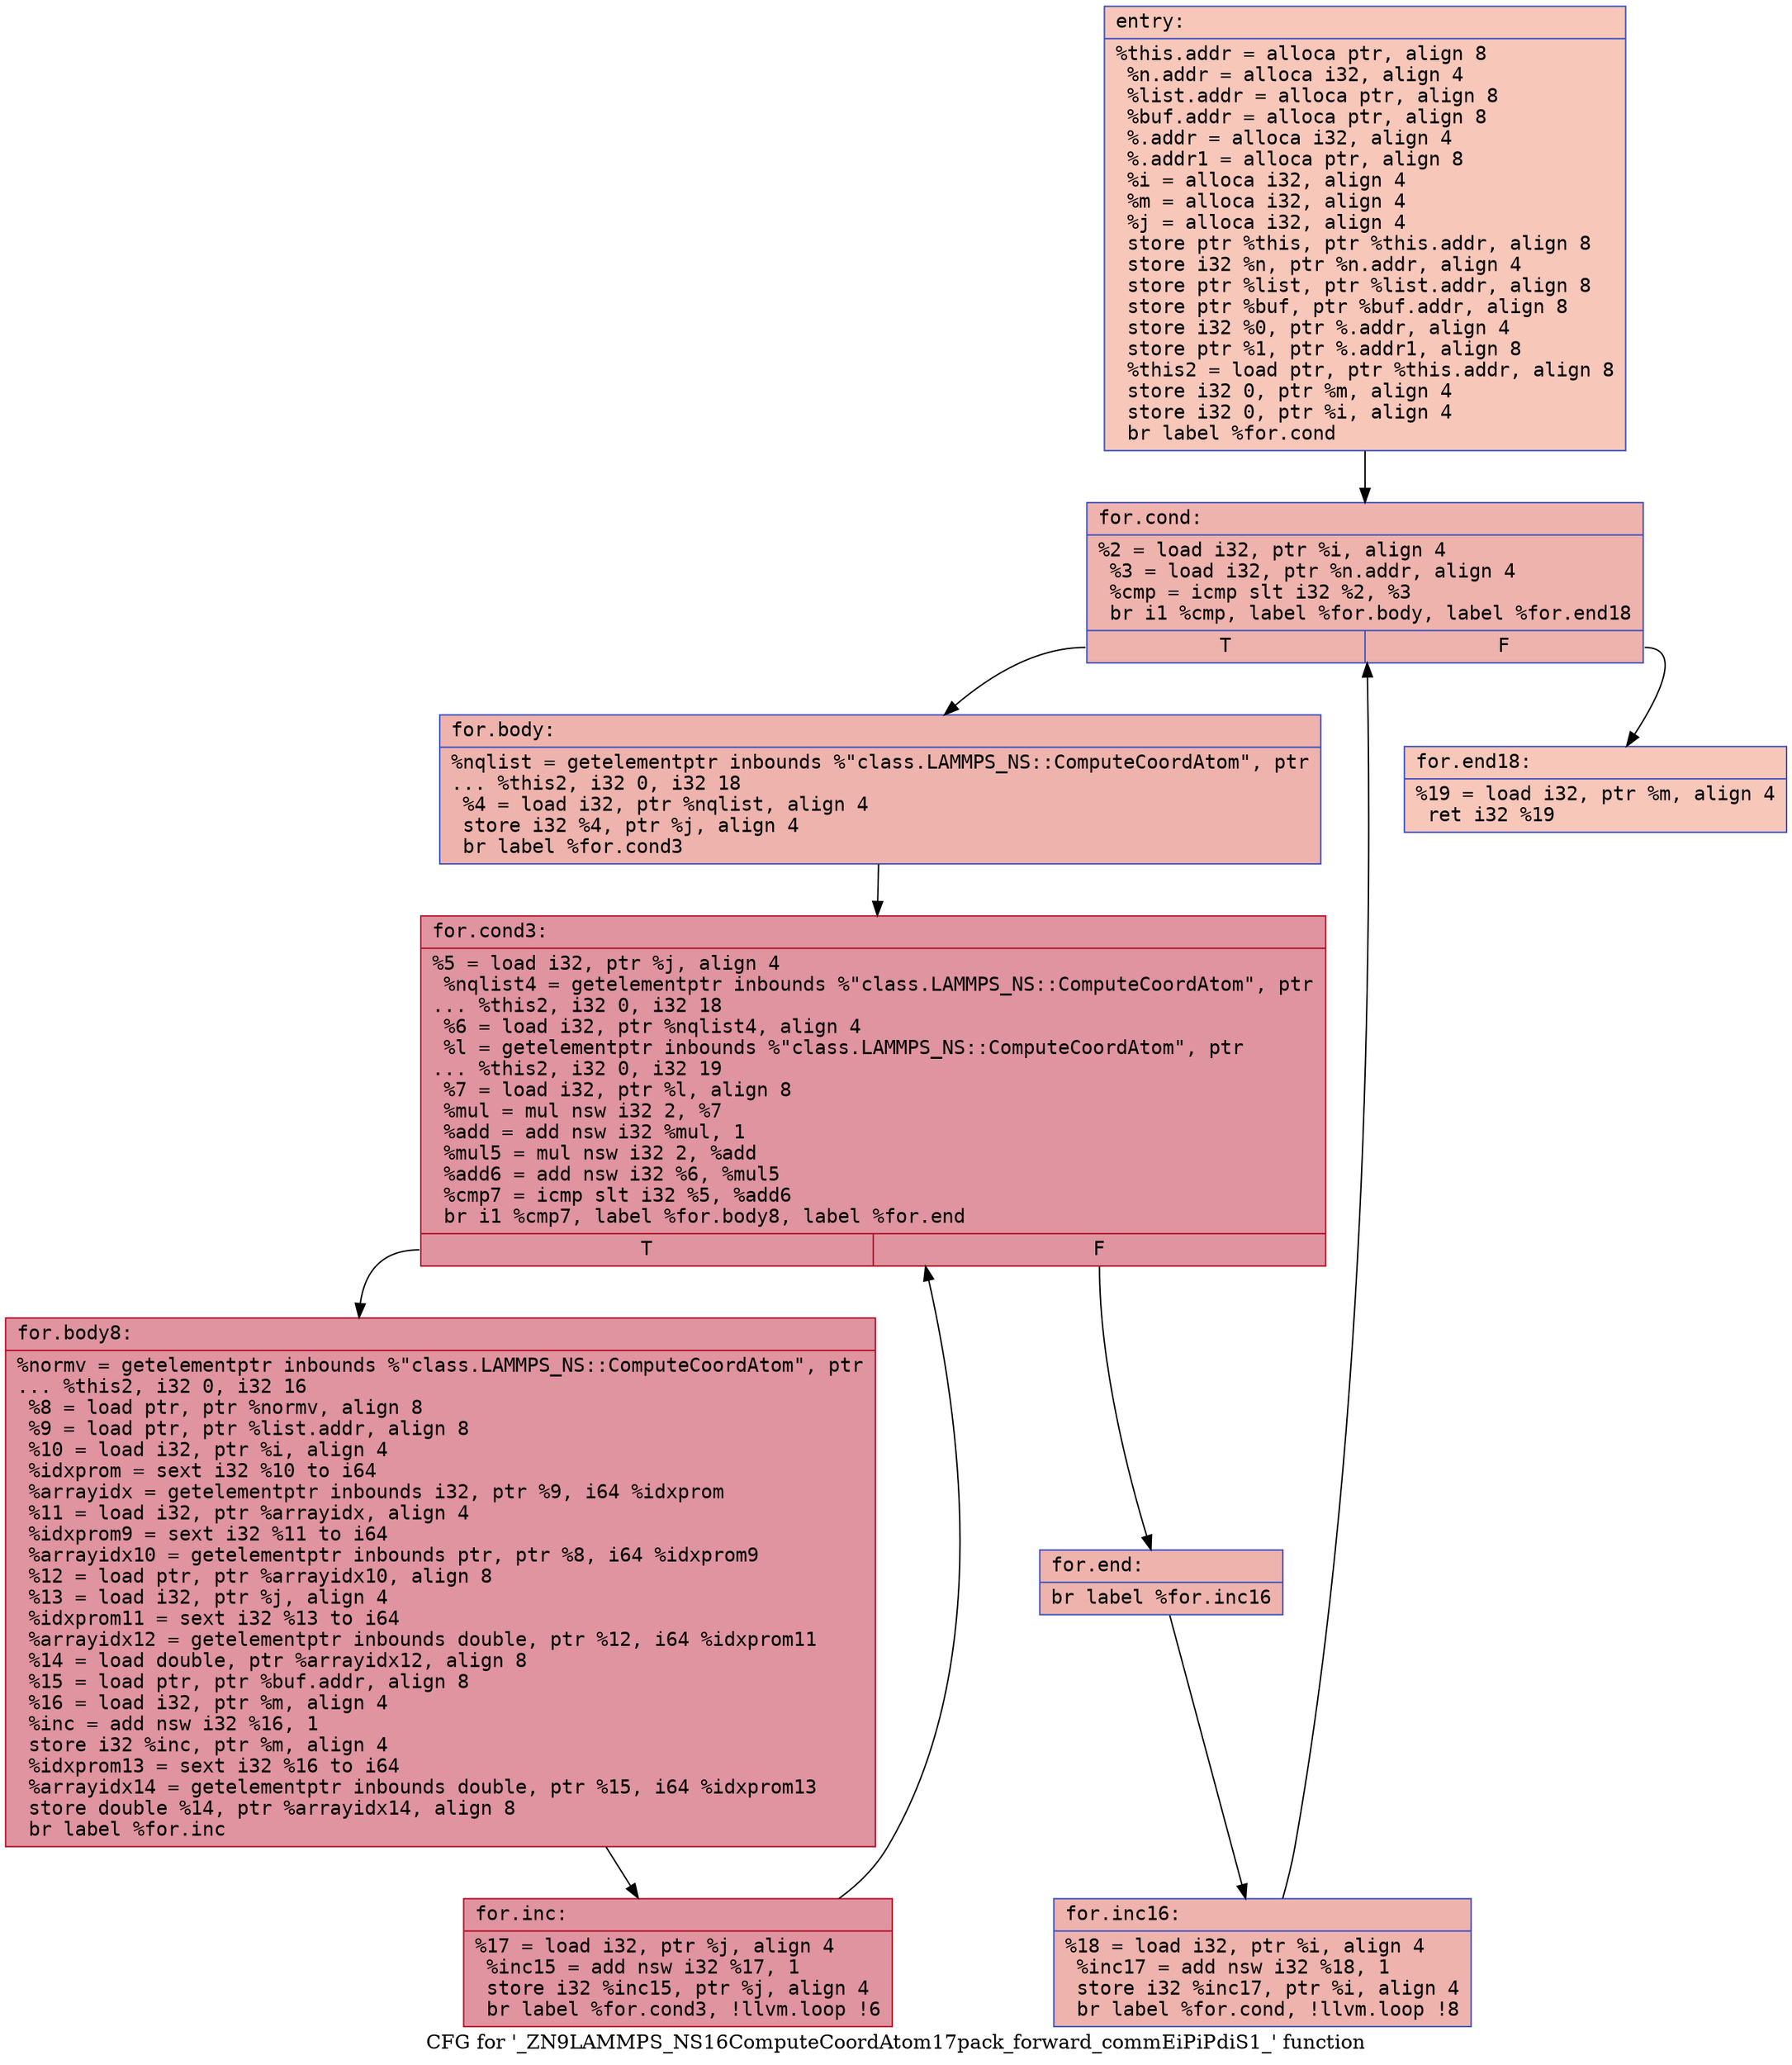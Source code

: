 digraph "CFG for '_ZN9LAMMPS_NS16ComputeCoordAtom17pack_forward_commEiPiPdiS1_' function" {
	label="CFG for '_ZN9LAMMPS_NS16ComputeCoordAtom17pack_forward_commEiPiPdiS1_' function";

	Node0x5565f2609b20 [shape=record,color="#3d50c3ff", style=filled, fillcolor="#ec7f6370" fontname="Courier",label="{entry:\l|  %this.addr = alloca ptr, align 8\l  %n.addr = alloca i32, align 4\l  %list.addr = alloca ptr, align 8\l  %buf.addr = alloca ptr, align 8\l  %.addr = alloca i32, align 4\l  %.addr1 = alloca ptr, align 8\l  %i = alloca i32, align 4\l  %m = alloca i32, align 4\l  %j = alloca i32, align 4\l  store ptr %this, ptr %this.addr, align 8\l  store i32 %n, ptr %n.addr, align 4\l  store ptr %list, ptr %list.addr, align 8\l  store ptr %buf, ptr %buf.addr, align 8\l  store i32 %0, ptr %.addr, align 4\l  store ptr %1, ptr %.addr1, align 8\l  %this2 = load ptr, ptr %this.addr, align 8\l  store i32 0, ptr %m, align 4\l  store i32 0, ptr %i, align 4\l  br label %for.cond\l}"];
	Node0x5565f2609b20 -> Node0x5565f2609b70[tooltip="entry -> for.cond\nProbability 100.00%" ];
	Node0x5565f2609b70 [shape=record,color="#3d50c3ff", style=filled, fillcolor="#d6524470" fontname="Courier",label="{for.cond:\l|  %2 = load i32, ptr %i, align 4\l  %3 = load i32, ptr %n.addr, align 4\l  %cmp = icmp slt i32 %2, %3\l  br i1 %cmp, label %for.body, label %for.end18\l|{<s0>T|<s1>F}}"];
	Node0x5565f2609b70:s0 -> Node0x5565f260ac90[tooltip="for.cond -> for.body\nProbability 96.88%" ];
	Node0x5565f2609b70:s1 -> Node0x5565f260ad10[tooltip="for.cond -> for.end18\nProbability 3.12%" ];
	Node0x5565f260ac90 [shape=record,color="#3d50c3ff", style=filled, fillcolor="#d6524470" fontname="Courier",label="{for.body:\l|  %nqlist = getelementptr inbounds %\"class.LAMMPS_NS::ComputeCoordAtom\", ptr\l... %this2, i32 0, i32 18\l  %4 = load i32, ptr %nqlist, align 4\l  store i32 %4, ptr %j, align 4\l  br label %for.cond3\l}"];
	Node0x5565f260ac90 -> Node0x5565f260b040[tooltip="for.body -> for.cond3\nProbability 100.00%" ];
	Node0x5565f260b040 [shape=record,color="#b70d28ff", style=filled, fillcolor="#b70d2870" fontname="Courier",label="{for.cond3:\l|  %5 = load i32, ptr %j, align 4\l  %nqlist4 = getelementptr inbounds %\"class.LAMMPS_NS::ComputeCoordAtom\", ptr\l... %this2, i32 0, i32 18\l  %6 = load i32, ptr %nqlist4, align 4\l  %l = getelementptr inbounds %\"class.LAMMPS_NS::ComputeCoordAtom\", ptr\l... %this2, i32 0, i32 19\l  %7 = load i32, ptr %l, align 8\l  %mul = mul nsw i32 2, %7\l  %add = add nsw i32 %mul, 1\l  %mul5 = mul nsw i32 2, %add\l  %add6 = add nsw i32 %6, %mul5\l  %cmp7 = icmp slt i32 %5, %add6\l  br i1 %cmp7, label %for.body8, label %for.end\l|{<s0>T|<s1>F}}"];
	Node0x5565f260b040:s0 -> Node0x5565f260b980[tooltip="for.cond3 -> for.body8\nProbability 96.88%" ];
	Node0x5565f260b040:s1 -> Node0x5565f260ba00[tooltip="for.cond3 -> for.end\nProbability 3.12%" ];
	Node0x5565f260b980 [shape=record,color="#b70d28ff", style=filled, fillcolor="#b70d2870" fontname="Courier",label="{for.body8:\l|  %normv = getelementptr inbounds %\"class.LAMMPS_NS::ComputeCoordAtom\", ptr\l... %this2, i32 0, i32 16\l  %8 = load ptr, ptr %normv, align 8\l  %9 = load ptr, ptr %list.addr, align 8\l  %10 = load i32, ptr %i, align 4\l  %idxprom = sext i32 %10 to i64\l  %arrayidx = getelementptr inbounds i32, ptr %9, i64 %idxprom\l  %11 = load i32, ptr %arrayidx, align 4\l  %idxprom9 = sext i32 %11 to i64\l  %arrayidx10 = getelementptr inbounds ptr, ptr %8, i64 %idxprom9\l  %12 = load ptr, ptr %arrayidx10, align 8\l  %13 = load i32, ptr %j, align 4\l  %idxprom11 = sext i32 %13 to i64\l  %arrayidx12 = getelementptr inbounds double, ptr %12, i64 %idxprom11\l  %14 = load double, ptr %arrayidx12, align 8\l  %15 = load ptr, ptr %buf.addr, align 8\l  %16 = load i32, ptr %m, align 4\l  %inc = add nsw i32 %16, 1\l  store i32 %inc, ptr %m, align 4\l  %idxprom13 = sext i32 %16 to i64\l  %arrayidx14 = getelementptr inbounds double, ptr %15, i64 %idxprom13\l  store double %14, ptr %arrayidx14, align 8\l  br label %for.inc\l}"];
	Node0x5565f260b980 -> Node0x5565f260c800[tooltip="for.body8 -> for.inc\nProbability 100.00%" ];
	Node0x5565f260c800 [shape=record,color="#b70d28ff", style=filled, fillcolor="#b70d2870" fontname="Courier",label="{for.inc:\l|  %17 = load i32, ptr %j, align 4\l  %inc15 = add nsw i32 %17, 1\l  store i32 %inc15, ptr %j, align 4\l  br label %for.cond3, !llvm.loop !6\l}"];
	Node0x5565f260c800 -> Node0x5565f260b040[tooltip="for.inc -> for.cond3\nProbability 100.00%" ];
	Node0x5565f260ba00 [shape=record,color="#3d50c3ff", style=filled, fillcolor="#d6524470" fontname="Courier",label="{for.end:\l|  br label %for.inc16\l}"];
	Node0x5565f260ba00 -> Node0x5565f260cbf0[tooltip="for.end -> for.inc16\nProbability 100.00%" ];
	Node0x5565f260cbf0 [shape=record,color="#3d50c3ff", style=filled, fillcolor="#d6524470" fontname="Courier",label="{for.inc16:\l|  %18 = load i32, ptr %i, align 4\l  %inc17 = add nsw i32 %18, 1\l  store i32 %inc17, ptr %i, align 4\l  br label %for.cond, !llvm.loop !8\l}"];
	Node0x5565f260cbf0 -> Node0x5565f2609b70[tooltip="for.inc16 -> for.cond\nProbability 100.00%" ];
	Node0x5565f260ad10 [shape=record,color="#3d50c3ff", style=filled, fillcolor="#ec7f6370" fontname="Courier",label="{for.end18:\l|  %19 = load i32, ptr %m, align 4\l  ret i32 %19\l}"];
}
